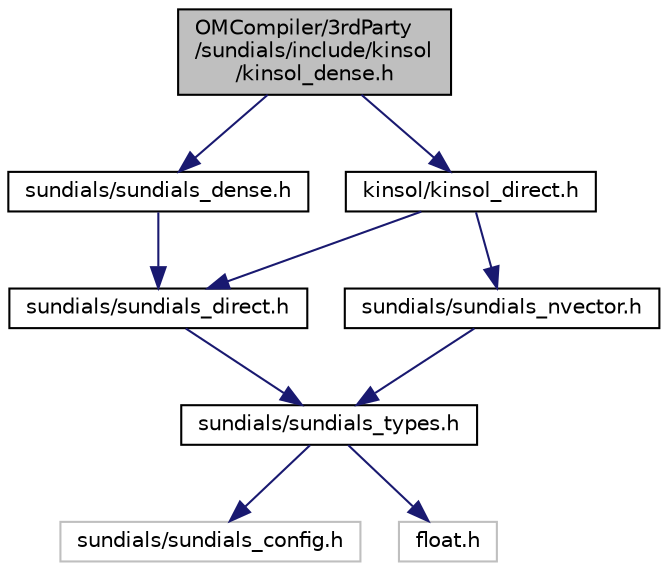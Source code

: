 digraph "OMCompiler/3rdParty/sundials/include/kinsol/kinsol_dense.h"
{
  edge [fontname="Helvetica",fontsize="10",labelfontname="Helvetica",labelfontsize="10"];
  node [fontname="Helvetica",fontsize="10",shape=record];
  Node0 [label="OMCompiler/3rdParty\l/sundials/include/kinsol\l/kinsol_dense.h",height=0.2,width=0.4,color="black", fillcolor="grey75", style="filled", fontcolor="black"];
  Node0 -> Node1 [color="midnightblue",fontsize="10",style="solid",fontname="Helvetica"];
  Node1 [label="kinsol/kinsol_direct.h",height=0.2,width=0.4,color="black", fillcolor="white", style="filled",URL="$de/db9/kinsol__direct_8h.html"];
  Node1 -> Node2 [color="midnightblue",fontsize="10",style="solid",fontname="Helvetica"];
  Node2 [label="sundials/sundials_direct.h",height=0.2,width=0.4,color="black", fillcolor="white", style="filled",URL="$da/d37/sundials__direct_8h.html"];
  Node2 -> Node3 [color="midnightblue",fontsize="10",style="solid",fontname="Helvetica"];
  Node3 [label="sundials/sundials_types.h",height=0.2,width=0.4,color="black", fillcolor="white", style="filled",URL="$d5/d47/sundials__types_8h.html"];
  Node3 -> Node4 [color="midnightblue",fontsize="10",style="solid",fontname="Helvetica"];
  Node4 [label="sundials/sundials_config.h",height=0.2,width=0.4,color="grey75", fillcolor="white", style="filled"];
  Node3 -> Node5 [color="midnightblue",fontsize="10",style="solid",fontname="Helvetica"];
  Node5 [label="float.h",height=0.2,width=0.4,color="grey75", fillcolor="white", style="filled"];
  Node1 -> Node6 [color="midnightblue",fontsize="10",style="solid",fontname="Helvetica"];
  Node6 [label="sundials/sundials_nvector.h",height=0.2,width=0.4,color="black", fillcolor="white", style="filled",URL="$dc/dc8/sundials__nvector_8h.html"];
  Node6 -> Node3 [color="midnightblue",fontsize="10",style="solid",fontname="Helvetica"];
  Node0 -> Node7 [color="midnightblue",fontsize="10",style="solid",fontname="Helvetica"];
  Node7 [label="sundials/sundials_dense.h",height=0.2,width=0.4,color="black", fillcolor="white", style="filled",URL="$db/d77/sundials__dense_8h.html"];
  Node7 -> Node2 [color="midnightblue",fontsize="10",style="solid",fontname="Helvetica"];
}
